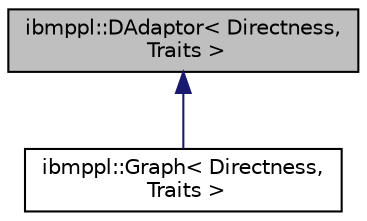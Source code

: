 digraph "ibmppl::DAdaptor&lt; Directness, Traits &gt;"
{
  edge [fontname="Helvetica",fontsize="10",labelfontname="Helvetica",labelfontsize="10"];
  node [fontname="Helvetica",fontsize="10",shape=record];
  Node1 [label="ibmppl::DAdaptor\< Directness,\l Traits \>",height=0.2,width=0.4,color="black", fillcolor="grey75", style="filled" fontcolor="black"];
  Node1 -> Node2 [dir="back",color="midnightblue",fontsize="10",style="solid",fontname="Helvetica"];
  Node2 [label="ibmppl::Graph\< Directness,\l Traits \>",height=0.2,width=0.4,color="black", fillcolor="white", style="filled",URL="$classibmppl_1_1Graph.html",tooltip="The main graph class to be instantiated by users. "];
}
